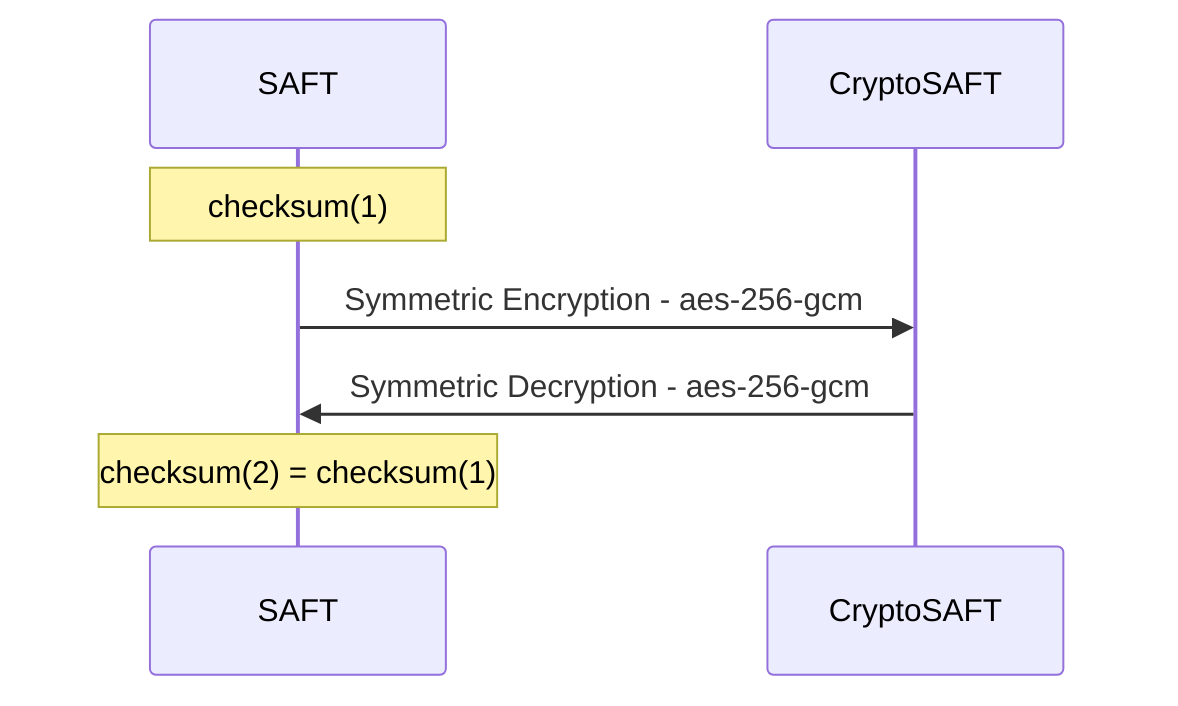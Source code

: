 sequenceDiagram
%% Checksum
participant SAFT
participant CryptoSAFT
Note over SAFT: checksum(1)
SAFT ->> CryptoSAFT: Symmetric Encryption - aes-256-gcm
CryptoSAFT ->> SAFT: Symmetric Decryption - aes-256-gcm
Note over SAFT: checksum(2) = checksum(1)